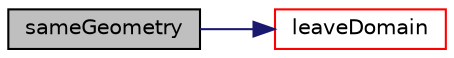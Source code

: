 digraph "sameGeometry"
{
  bgcolor="transparent";
  edge [fontname="Helvetica",fontsize="10",labelfontname="Helvetica",labelfontsize="10"];
  node [fontname="Helvetica",fontsize="10",shape=record];
  rankdir="LR";
  Node1 [label="sameGeometry",height=0.2,width=0.4,color="black", fillcolor="grey75", style="filled", fontcolor="black"];
  Node1 -> Node2 [color="midnightblue",fontsize="10",style="solid",fontname="Helvetica"];
  Node2 [label="leaveDomain",height=0.2,width=0.4,color="red",URL="$a00549.html#ad715df4ee5b3ac336b4c7ef6fc1c4970",tooltip="Convert any absolute coordinates into relative to (patch)face. "];
}
